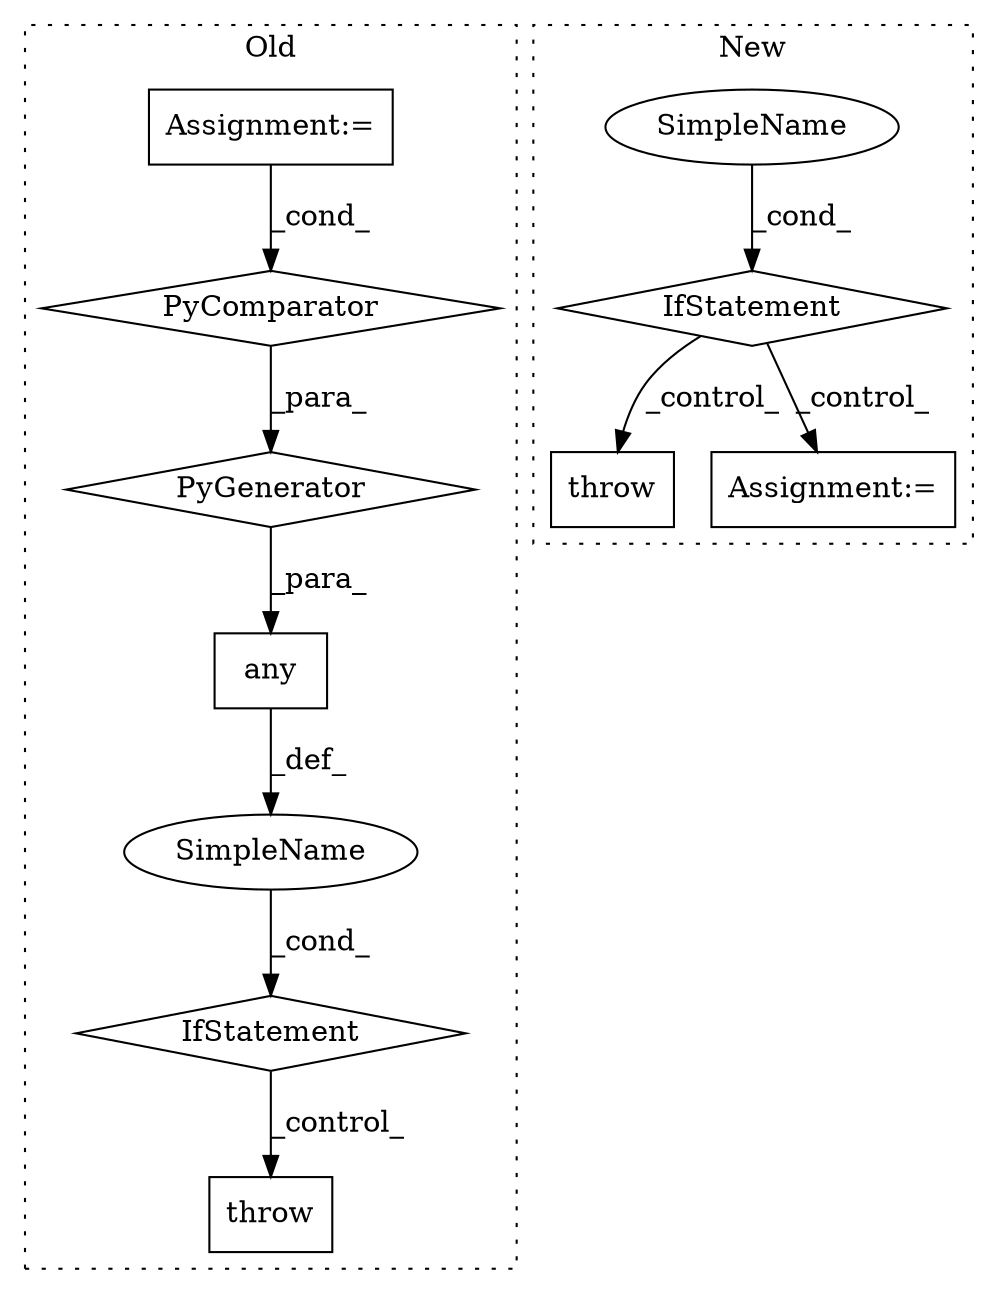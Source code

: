 digraph G {
subgraph cluster0 {
1 [label="any" a="32" s="49162,49272" l="13,-3" shape="box"];
5 [label="IfStatement" a="25" s="49045,49269" l="4,2" shape="diamond"];
6 [label="Assignment:=" a="7" s="48991" l="1" shape="box"];
7 [label="PyComparator" a="113" s="49240" l="26" shape="diamond"];
8 [label="throw" a="53" s="49279" l="6" shape="box"];
9 [label="SimpleName" a="42" s="" l="" shape="ellipse"];
10 [label="PyGenerator" a="107" s="49175" l="97" shape="diamond"];
label = "Old";
style="dotted";
}
subgraph cluster1 {
2 [label="throw" a="53" s="38644" l="6" shape="box"];
3 [label="IfStatement" a="25" s="38190,38270" l="4,2" shape="diamond"];
4 [label="SimpleName" a="42" s="" l="" shape="ellipse"];
11 [label="Assignment:=" a="7" s="38403" l="1" shape="box"];
label = "New";
style="dotted";
}
1 -> 9 [label="_def_"];
3 -> 2 [label="_control_"];
3 -> 11 [label="_control_"];
4 -> 3 [label="_cond_"];
5 -> 8 [label="_control_"];
6 -> 7 [label="_cond_"];
7 -> 10 [label="_para_"];
9 -> 5 [label="_cond_"];
10 -> 1 [label="_para_"];
}